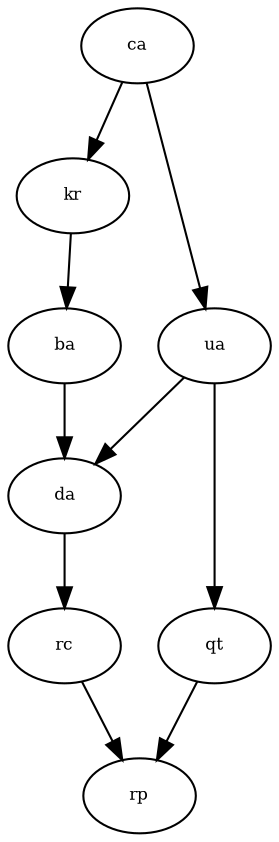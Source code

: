 digraph RGL__DirectedAdjacencyGraph {
    ca [
        fontsize = 8,
        label = ca
    ]

    kr [
        fontsize = 8,
        label = kr
    ]

    ba [
        fontsize = 8,
        label = ba
    ]

    ua [
        fontsize = 8,
        label = ua
    ]

    qt [
        fontsize = 8,
        label = qt
    ]

    da [
        fontsize = 8,
        label = da
    ]

    rc [
        fontsize = 8,
        label = rc
    ]

    rp [
        fontsize = 8,
        label = rp
    ]

    ca -> kr [
        fontsize = 8
    ]

    ca -> ua [
        fontsize = 8
    ]

    kr -> ba [
        fontsize = 8
    ]

    ba -> da [
        fontsize = 8
    ]

    ua -> qt [
        fontsize = 8
    ]

    ua -> da [
        fontsize = 8
    ]

    qt -> rp [
        fontsize = 8
    ]

    da -> rc [
        fontsize = 8
    ]

    rc -> rp [
        fontsize = 8
    ]
}
